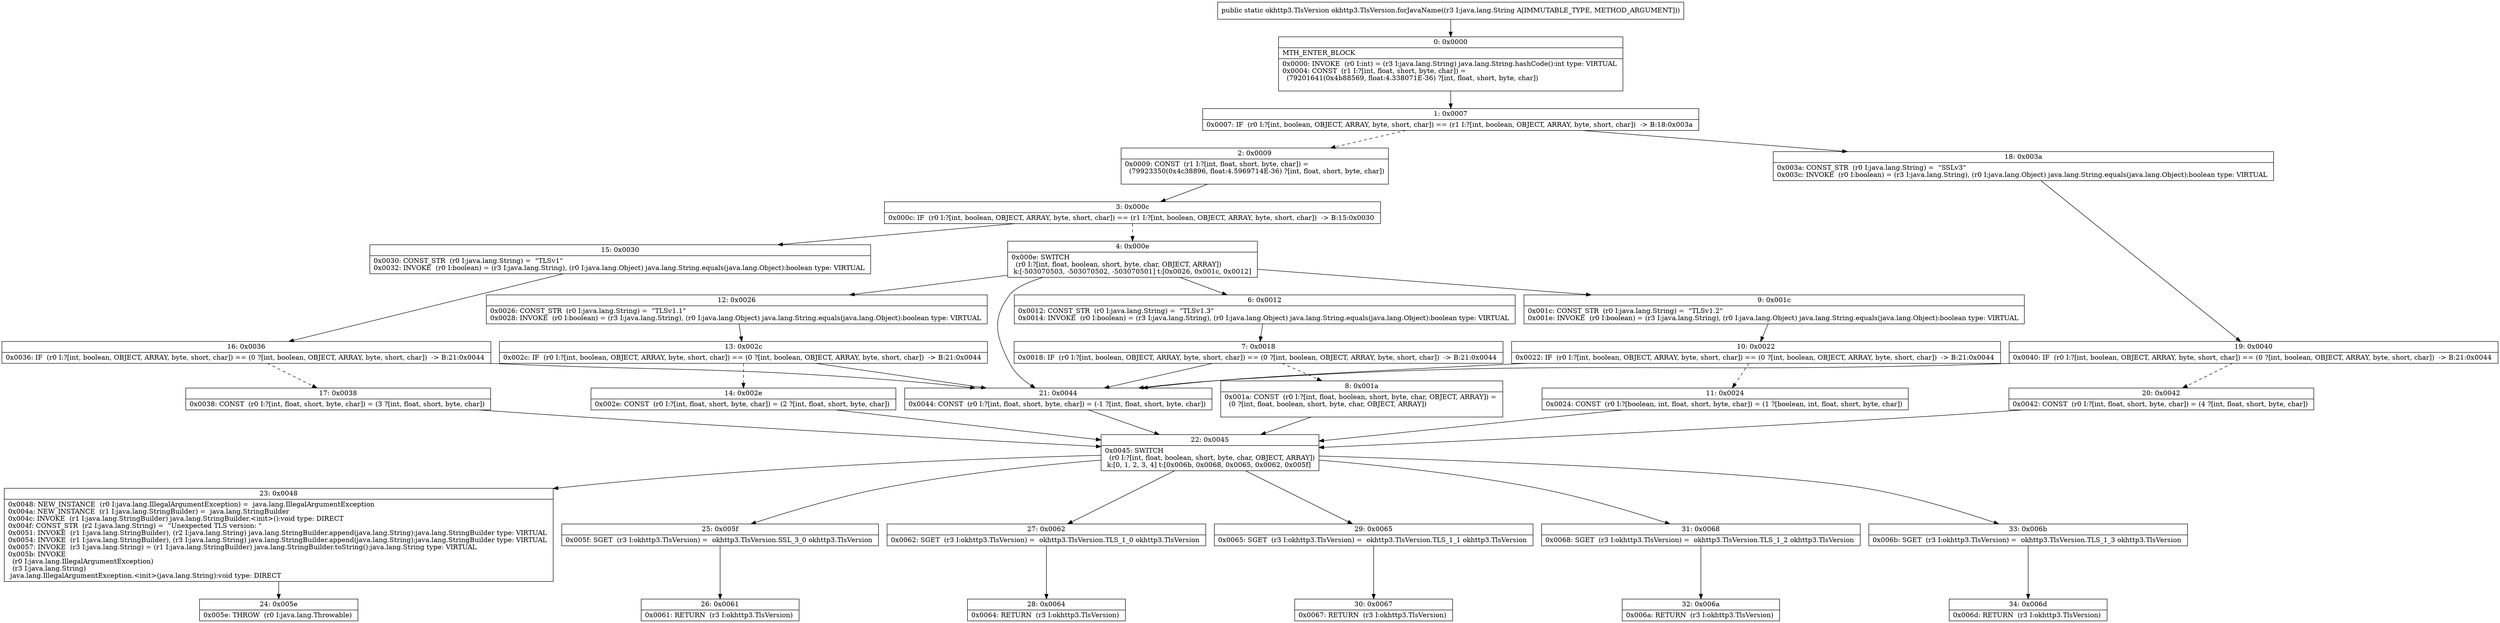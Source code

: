 digraph "CFG forokhttp3.TlsVersion.forJavaName(Ljava\/lang\/String;)Lokhttp3\/TlsVersion;" {
Node_0 [shape=record,label="{0\:\ 0x0000|MTH_ENTER_BLOCK\l|0x0000: INVOKE  (r0 I:int) = (r3 I:java.lang.String) java.lang.String.hashCode():int type: VIRTUAL \l0x0004: CONST  (r1 I:?[int, float, short, byte, char]) = \l  (79201641(0x4b88569, float:4.338071E\-36) ?[int, float, short, byte, char])\l \l}"];
Node_1 [shape=record,label="{1\:\ 0x0007|0x0007: IF  (r0 I:?[int, boolean, OBJECT, ARRAY, byte, short, char]) == (r1 I:?[int, boolean, OBJECT, ARRAY, byte, short, char])  \-\> B:18:0x003a \l}"];
Node_2 [shape=record,label="{2\:\ 0x0009|0x0009: CONST  (r1 I:?[int, float, short, byte, char]) = \l  (79923350(0x4c38896, float:4.5969714E\-36) ?[int, float, short, byte, char])\l \l}"];
Node_3 [shape=record,label="{3\:\ 0x000c|0x000c: IF  (r0 I:?[int, boolean, OBJECT, ARRAY, byte, short, char]) == (r1 I:?[int, boolean, OBJECT, ARRAY, byte, short, char])  \-\> B:15:0x0030 \l}"];
Node_4 [shape=record,label="{4\:\ 0x000e|0x000e: SWITCH  \l  (r0 I:?[int, float, boolean, short, byte, char, OBJECT, ARRAY])\l k:[\-503070503, \-503070502, \-503070501] t:[0x0026, 0x001c, 0x0012] \l}"];
Node_6 [shape=record,label="{6\:\ 0x0012|0x0012: CONST_STR  (r0 I:java.lang.String) =  \"TLSv1.3\" \l0x0014: INVOKE  (r0 I:boolean) = (r3 I:java.lang.String), (r0 I:java.lang.Object) java.lang.String.equals(java.lang.Object):boolean type: VIRTUAL \l}"];
Node_7 [shape=record,label="{7\:\ 0x0018|0x0018: IF  (r0 I:?[int, boolean, OBJECT, ARRAY, byte, short, char]) == (0 ?[int, boolean, OBJECT, ARRAY, byte, short, char])  \-\> B:21:0x0044 \l}"];
Node_8 [shape=record,label="{8\:\ 0x001a|0x001a: CONST  (r0 I:?[int, float, boolean, short, byte, char, OBJECT, ARRAY]) = \l  (0 ?[int, float, boolean, short, byte, char, OBJECT, ARRAY])\l \l}"];
Node_9 [shape=record,label="{9\:\ 0x001c|0x001c: CONST_STR  (r0 I:java.lang.String) =  \"TLSv1.2\" \l0x001e: INVOKE  (r0 I:boolean) = (r3 I:java.lang.String), (r0 I:java.lang.Object) java.lang.String.equals(java.lang.Object):boolean type: VIRTUAL \l}"];
Node_10 [shape=record,label="{10\:\ 0x0022|0x0022: IF  (r0 I:?[int, boolean, OBJECT, ARRAY, byte, short, char]) == (0 ?[int, boolean, OBJECT, ARRAY, byte, short, char])  \-\> B:21:0x0044 \l}"];
Node_11 [shape=record,label="{11\:\ 0x0024|0x0024: CONST  (r0 I:?[boolean, int, float, short, byte, char]) = (1 ?[boolean, int, float, short, byte, char]) \l}"];
Node_12 [shape=record,label="{12\:\ 0x0026|0x0026: CONST_STR  (r0 I:java.lang.String) =  \"TLSv1.1\" \l0x0028: INVOKE  (r0 I:boolean) = (r3 I:java.lang.String), (r0 I:java.lang.Object) java.lang.String.equals(java.lang.Object):boolean type: VIRTUAL \l}"];
Node_13 [shape=record,label="{13\:\ 0x002c|0x002c: IF  (r0 I:?[int, boolean, OBJECT, ARRAY, byte, short, char]) == (0 ?[int, boolean, OBJECT, ARRAY, byte, short, char])  \-\> B:21:0x0044 \l}"];
Node_14 [shape=record,label="{14\:\ 0x002e|0x002e: CONST  (r0 I:?[int, float, short, byte, char]) = (2 ?[int, float, short, byte, char]) \l}"];
Node_15 [shape=record,label="{15\:\ 0x0030|0x0030: CONST_STR  (r0 I:java.lang.String) =  \"TLSv1\" \l0x0032: INVOKE  (r0 I:boolean) = (r3 I:java.lang.String), (r0 I:java.lang.Object) java.lang.String.equals(java.lang.Object):boolean type: VIRTUAL \l}"];
Node_16 [shape=record,label="{16\:\ 0x0036|0x0036: IF  (r0 I:?[int, boolean, OBJECT, ARRAY, byte, short, char]) == (0 ?[int, boolean, OBJECT, ARRAY, byte, short, char])  \-\> B:21:0x0044 \l}"];
Node_17 [shape=record,label="{17\:\ 0x0038|0x0038: CONST  (r0 I:?[int, float, short, byte, char]) = (3 ?[int, float, short, byte, char]) \l}"];
Node_18 [shape=record,label="{18\:\ 0x003a|0x003a: CONST_STR  (r0 I:java.lang.String) =  \"SSLv3\" \l0x003c: INVOKE  (r0 I:boolean) = (r3 I:java.lang.String), (r0 I:java.lang.Object) java.lang.String.equals(java.lang.Object):boolean type: VIRTUAL \l}"];
Node_19 [shape=record,label="{19\:\ 0x0040|0x0040: IF  (r0 I:?[int, boolean, OBJECT, ARRAY, byte, short, char]) == (0 ?[int, boolean, OBJECT, ARRAY, byte, short, char])  \-\> B:21:0x0044 \l}"];
Node_20 [shape=record,label="{20\:\ 0x0042|0x0042: CONST  (r0 I:?[int, float, short, byte, char]) = (4 ?[int, float, short, byte, char]) \l}"];
Node_21 [shape=record,label="{21\:\ 0x0044|0x0044: CONST  (r0 I:?[int, float, short, byte, char]) = (\-1 ?[int, float, short, byte, char]) \l}"];
Node_22 [shape=record,label="{22\:\ 0x0045|0x0045: SWITCH  \l  (r0 I:?[int, float, boolean, short, byte, char, OBJECT, ARRAY])\l k:[0, 1, 2, 3, 4] t:[0x006b, 0x0068, 0x0065, 0x0062, 0x005f] \l}"];
Node_23 [shape=record,label="{23\:\ 0x0048|0x0048: NEW_INSTANCE  (r0 I:java.lang.IllegalArgumentException) =  java.lang.IllegalArgumentException \l0x004a: NEW_INSTANCE  (r1 I:java.lang.StringBuilder) =  java.lang.StringBuilder \l0x004c: INVOKE  (r1 I:java.lang.StringBuilder) java.lang.StringBuilder.\<init\>():void type: DIRECT \l0x004f: CONST_STR  (r2 I:java.lang.String) =  \"Unexpected TLS version: \" \l0x0051: INVOKE  (r1 I:java.lang.StringBuilder), (r2 I:java.lang.String) java.lang.StringBuilder.append(java.lang.String):java.lang.StringBuilder type: VIRTUAL \l0x0054: INVOKE  (r1 I:java.lang.StringBuilder), (r3 I:java.lang.String) java.lang.StringBuilder.append(java.lang.String):java.lang.StringBuilder type: VIRTUAL \l0x0057: INVOKE  (r3 I:java.lang.String) = (r1 I:java.lang.StringBuilder) java.lang.StringBuilder.toString():java.lang.String type: VIRTUAL \l0x005b: INVOKE  \l  (r0 I:java.lang.IllegalArgumentException)\l  (r3 I:java.lang.String)\l java.lang.IllegalArgumentException.\<init\>(java.lang.String):void type: DIRECT \l}"];
Node_24 [shape=record,label="{24\:\ 0x005e|0x005e: THROW  (r0 I:java.lang.Throwable) \l}"];
Node_25 [shape=record,label="{25\:\ 0x005f|0x005f: SGET  (r3 I:okhttp3.TlsVersion) =  okhttp3.TlsVersion.SSL_3_0 okhttp3.TlsVersion \l}"];
Node_26 [shape=record,label="{26\:\ 0x0061|0x0061: RETURN  (r3 I:okhttp3.TlsVersion) \l}"];
Node_27 [shape=record,label="{27\:\ 0x0062|0x0062: SGET  (r3 I:okhttp3.TlsVersion) =  okhttp3.TlsVersion.TLS_1_0 okhttp3.TlsVersion \l}"];
Node_28 [shape=record,label="{28\:\ 0x0064|0x0064: RETURN  (r3 I:okhttp3.TlsVersion) \l}"];
Node_29 [shape=record,label="{29\:\ 0x0065|0x0065: SGET  (r3 I:okhttp3.TlsVersion) =  okhttp3.TlsVersion.TLS_1_1 okhttp3.TlsVersion \l}"];
Node_30 [shape=record,label="{30\:\ 0x0067|0x0067: RETURN  (r3 I:okhttp3.TlsVersion) \l}"];
Node_31 [shape=record,label="{31\:\ 0x0068|0x0068: SGET  (r3 I:okhttp3.TlsVersion) =  okhttp3.TlsVersion.TLS_1_2 okhttp3.TlsVersion \l}"];
Node_32 [shape=record,label="{32\:\ 0x006a|0x006a: RETURN  (r3 I:okhttp3.TlsVersion) \l}"];
Node_33 [shape=record,label="{33\:\ 0x006b|0x006b: SGET  (r3 I:okhttp3.TlsVersion) =  okhttp3.TlsVersion.TLS_1_3 okhttp3.TlsVersion \l}"];
Node_34 [shape=record,label="{34\:\ 0x006d|0x006d: RETURN  (r3 I:okhttp3.TlsVersion) \l}"];
MethodNode[shape=record,label="{public static okhttp3.TlsVersion okhttp3.TlsVersion.forJavaName((r3 I:java.lang.String A[IMMUTABLE_TYPE, METHOD_ARGUMENT])) }"];
MethodNode -> Node_0;
Node_0 -> Node_1;
Node_1 -> Node_2[style=dashed];
Node_1 -> Node_18;
Node_2 -> Node_3;
Node_3 -> Node_4[style=dashed];
Node_3 -> Node_15;
Node_4 -> Node_6;
Node_4 -> Node_9;
Node_4 -> Node_12;
Node_4 -> Node_21;
Node_6 -> Node_7;
Node_7 -> Node_8[style=dashed];
Node_7 -> Node_21;
Node_8 -> Node_22;
Node_9 -> Node_10;
Node_10 -> Node_11[style=dashed];
Node_10 -> Node_21;
Node_11 -> Node_22;
Node_12 -> Node_13;
Node_13 -> Node_14[style=dashed];
Node_13 -> Node_21;
Node_14 -> Node_22;
Node_15 -> Node_16;
Node_16 -> Node_17[style=dashed];
Node_16 -> Node_21;
Node_17 -> Node_22;
Node_18 -> Node_19;
Node_19 -> Node_20[style=dashed];
Node_19 -> Node_21;
Node_20 -> Node_22;
Node_21 -> Node_22;
Node_22 -> Node_23;
Node_22 -> Node_25;
Node_22 -> Node_27;
Node_22 -> Node_29;
Node_22 -> Node_31;
Node_22 -> Node_33;
Node_23 -> Node_24;
Node_25 -> Node_26;
Node_27 -> Node_28;
Node_29 -> Node_30;
Node_31 -> Node_32;
Node_33 -> Node_34;
}

